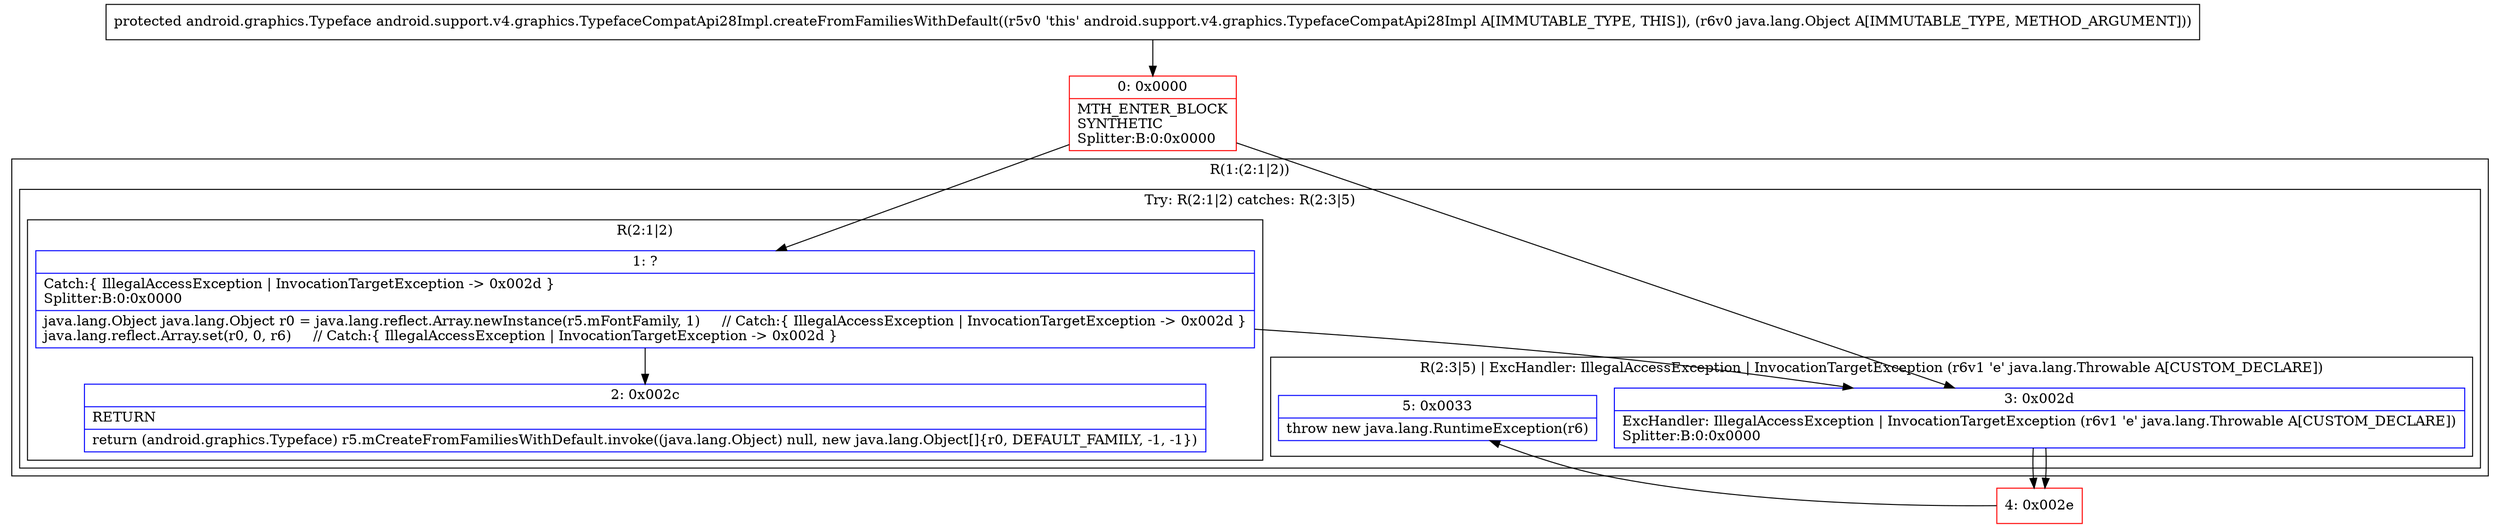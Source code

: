 digraph "CFG forandroid.support.v4.graphics.TypefaceCompatApi28Impl.createFromFamiliesWithDefault(Ljava\/lang\/Object;)Landroid\/graphics\/Typeface;" {
subgraph cluster_Region_1972251669 {
label = "R(1:(2:1|2))";
node [shape=record,color=blue];
subgraph cluster_TryCatchRegion_23052917 {
label = "Try: R(2:1|2) catches: R(2:3|5)";
node [shape=record,color=blue];
subgraph cluster_Region_1490180715 {
label = "R(2:1|2)";
node [shape=record,color=blue];
Node_1 [shape=record,label="{1\:\ ?|Catch:\{ IllegalAccessException \| InvocationTargetException \-\> 0x002d \}\lSplitter:B:0:0x0000\l|java.lang.Object java.lang.Object r0 = java.lang.reflect.Array.newInstance(r5.mFontFamily, 1)     \/\/ Catch:\{ IllegalAccessException \| InvocationTargetException \-\> 0x002d \}\ljava.lang.reflect.Array.set(r0, 0, r6)     \/\/ Catch:\{ IllegalAccessException \| InvocationTargetException \-\> 0x002d \}\l}"];
Node_2 [shape=record,label="{2\:\ 0x002c|RETURN\l|return (android.graphics.Typeface) r5.mCreateFromFamiliesWithDefault.invoke((java.lang.Object) null, new java.lang.Object[]\{r0, DEFAULT_FAMILY, \-1, \-1\})\l}"];
}
subgraph cluster_Region_6791495 {
label = "R(2:3|5) | ExcHandler: IllegalAccessException \| InvocationTargetException (r6v1 'e' java.lang.Throwable A[CUSTOM_DECLARE])\l";
node [shape=record,color=blue];
Node_3 [shape=record,label="{3\:\ 0x002d|ExcHandler: IllegalAccessException \| InvocationTargetException (r6v1 'e' java.lang.Throwable A[CUSTOM_DECLARE])\lSplitter:B:0:0x0000\l}"];
Node_5 [shape=record,label="{5\:\ 0x0033|throw new java.lang.RuntimeException(r6)\l}"];
}
}
}
subgraph cluster_Region_6791495 {
label = "R(2:3|5) | ExcHandler: IllegalAccessException \| InvocationTargetException (r6v1 'e' java.lang.Throwable A[CUSTOM_DECLARE])\l";
node [shape=record,color=blue];
Node_3 [shape=record,label="{3\:\ 0x002d|ExcHandler: IllegalAccessException \| InvocationTargetException (r6v1 'e' java.lang.Throwable A[CUSTOM_DECLARE])\lSplitter:B:0:0x0000\l}"];
Node_5 [shape=record,label="{5\:\ 0x0033|throw new java.lang.RuntimeException(r6)\l}"];
}
Node_0 [shape=record,color=red,label="{0\:\ 0x0000|MTH_ENTER_BLOCK\lSYNTHETIC\lSplitter:B:0:0x0000\l}"];
Node_4 [shape=record,color=red,label="{4\:\ 0x002e}"];
MethodNode[shape=record,label="{protected android.graphics.Typeface android.support.v4.graphics.TypefaceCompatApi28Impl.createFromFamiliesWithDefault((r5v0 'this' android.support.v4.graphics.TypefaceCompatApi28Impl A[IMMUTABLE_TYPE, THIS]), (r6v0 java.lang.Object A[IMMUTABLE_TYPE, METHOD_ARGUMENT])) }"];
MethodNode -> Node_0;
Node_1 -> Node_2;
Node_1 -> Node_3;
Node_3 -> Node_4;
Node_3 -> Node_4;
Node_0 -> Node_1;
Node_0 -> Node_3;
Node_4 -> Node_5;
}

